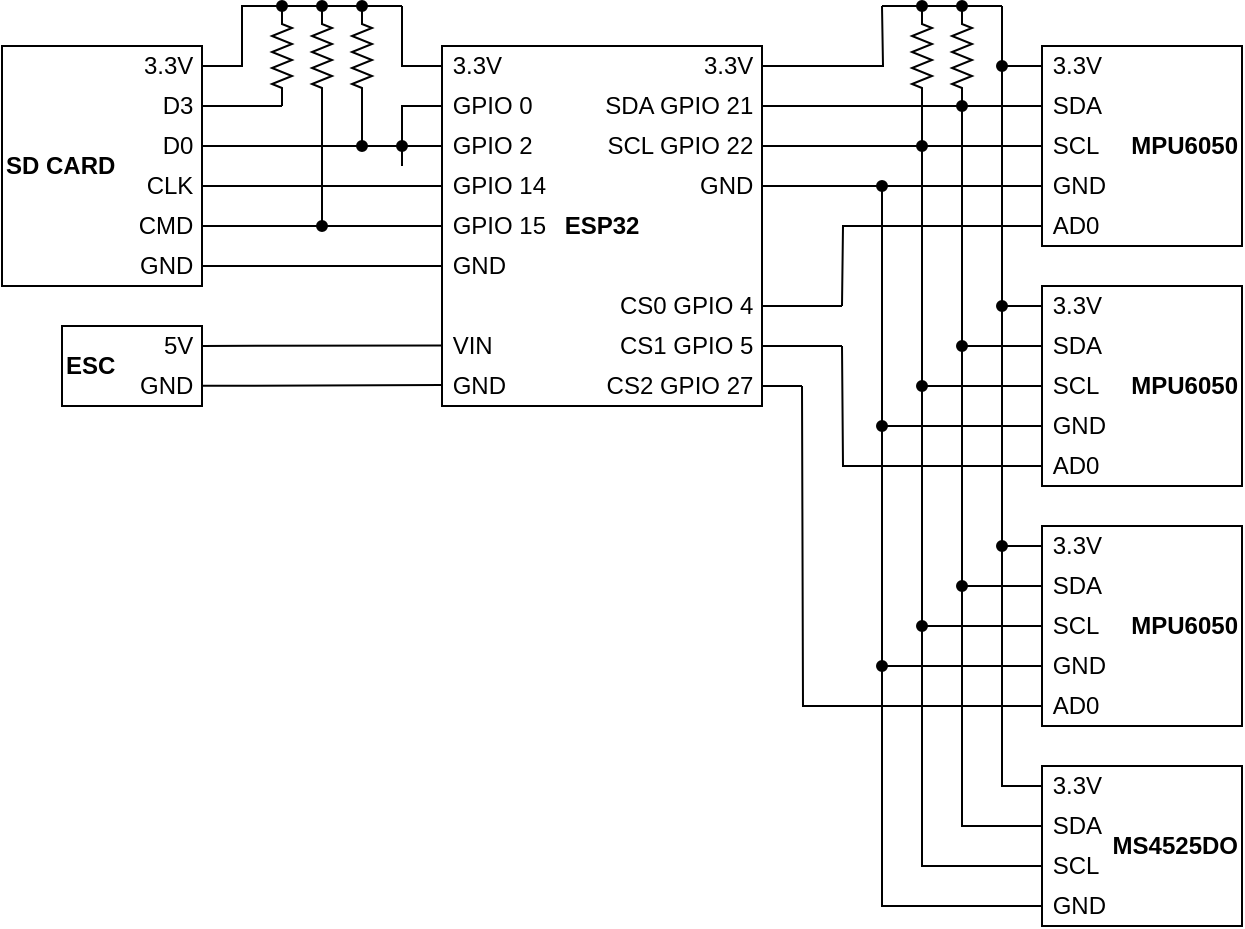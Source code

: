 <mxfile version="14.5.1" type="device"><diagram name="Page-1" id="7e0a89b8-554c-2b80-1dc8-d5c74ca68de4"><mxGraphModel dx="772" dy="595" grid="1" gridSize="10" guides="1" tooltips="1" connect="1" arrows="1" fold="1" page="1" pageScale="1" pageWidth="1100" pageHeight="850" background="#ffffff" math="0" shadow="0"><root><mxCell id="0"/><mxCell id="1" parent="0"/><mxCell id="5oM3pz7WHLiLX42ma1m--2" value="&lt;b&gt;ESP32&lt;/b&gt;" style="whiteSpace=wrap;html=1;align=center;" vertex="1" parent="1"><mxGeometry x="240" y="260" width="160" height="180" as="geometry"/></mxCell><mxCell id="5oM3pz7WHLiLX42ma1m--8" value="&amp;nbsp;GPIO 2&amp;nbsp;" style="text;html=1;align=left;verticalAlign=middle;resizable=0;points=[];autosize=1;" vertex="1" parent="1"><mxGeometry x="240" y="300" width="60" height="20" as="geometry"/></mxCell><mxCell id="5oM3pz7WHLiLX42ma1m--9" value="&amp;nbsp;GPIO 14&amp;nbsp;" style="text;html=1;align=left;verticalAlign=middle;resizable=0;points=[];autosize=1;" vertex="1" parent="1"><mxGeometry x="240" y="320" width="70" height="20" as="geometry"/></mxCell><mxCell id="5oM3pz7WHLiLX42ma1m--10" value="&amp;nbsp;GPIO 15&amp;nbsp;" style="text;html=1;align=left;verticalAlign=middle;resizable=0;points=[];autosize=1;" vertex="1" parent="1"><mxGeometry x="240" y="340" width="70" height="20" as="geometry"/></mxCell><mxCell id="5oM3pz7WHLiLX42ma1m--104" style="edgeStyle=orthogonalEdgeStyle;rounded=0;orthogonalLoop=1;jettySize=auto;html=1;endArrow=none;endFill=0;" edge="1" parent="1" source="5oM3pz7WHLiLX42ma1m--11"><mxGeometry relative="1" as="geometry"><mxPoint x="220" y="310" as="targetPoint"/></mxGeometry></mxCell><mxCell id="5oM3pz7WHLiLX42ma1m--11" value="&amp;nbsp;GPIO 0&amp;nbsp;" style="text;html=1;align=left;verticalAlign=middle;resizable=0;points=[];autosize=1;" vertex="1" parent="1"><mxGeometry x="240" y="280" width="60" height="20" as="geometry"/></mxCell><mxCell id="5oM3pz7WHLiLX42ma1m--112" style="edgeStyle=orthogonalEdgeStyle;rounded=0;orthogonalLoop=1;jettySize=auto;html=1;endArrow=none;endFill=0;" edge="1" parent="1" source="5oM3pz7WHLiLX42ma1m--12"><mxGeometry relative="1" as="geometry"><mxPoint x="460" y="240" as="targetPoint"/></mxGeometry></mxCell><mxCell id="5oM3pz7WHLiLX42ma1m--12" value="3.3V&amp;nbsp;" style="text;html=1;align=right;verticalAlign=middle;resizable=0;points=[];autosize=1;" vertex="1" parent="1"><mxGeometry x="360" y="260" width="40" height="20" as="geometry"/></mxCell><mxCell id="5oM3pz7WHLiLX42ma1m--13" value="SDA GPIO 21&amp;nbsp;" style="text;html=1;align=right;verticalAlign=middle;resizable=0;points=[];autosize=1;" vertex="1" parent="1"><mxGeometry x="310" y="280" width="90" height="20" as="geometry"/></mxCell><mxCell id="5oM3pz7WHLiLX42ma1m--14" value="SCL GPIO 22&amp;nbsp;" style="text;html=1;align=right;verticalAlign=middle;resizable=0;points=[];autosize=1;" vertex="1" parent="1"><mxGeometry x="310" y="300" width="90" height="20" as="geometry"/></mxCell><mxCell id="5oM3pz7WHLiLX42ma1m--15" value="&lt;b&gt;ESC&lt;/b&gt;" style="whiteSpace=wrap;html=1;align=left;" vertex="1" parent="1"><mxGeometry x="50" y="400" width="70" height="40" as="geometry"/></mxCell><mxCell id="5oM3pz7WHLiLX42ma1m--16" value="5V&amp;nbsp;" style="text;html=1;align=right;verticalAlign=middle;resizable=0;points=[];autosize=1;" vertex="1" parent="1"><mxGeometry x="90" y="400" width="30" height="20" as="geometry"/></mxCell><mxCell id="5oM3pz7WHLiLX42ma1m--17" value="GND&amp;nbsp;" style="text;html=1;align=right;verticalAlign=middle;resizable=0;points=[];autosize=1;" vertex="1" parent="1"><mxGeometry x="70" y="420" width="50" height="20" as="geometry"/></mxCell><mxCell id="5oM3pz7WHLiLX42ma1m--18" style="edgeStyle=orthogonalEdgeStyle;orthogonalLoop=1;jettySize=auto;html=1;exitX=0.5;exitY=1;exitDx=0;exitDy=0;" edge="1" parent="1" source="5oM3pz7WHLiLX42ma1m--15" target="5oM3pz7WHLiLX42ma1m--15"><mxGeometry relative="1" as="geometry"/></mxCell><mxCell id="5oM3pz7WHLiLX42ma1m--22" value="&amp;nbsp;VIN" style="text;html=1;align=left;verticalAlign=middle;resizable=0;points=[];autosize=1;" vertex="1" parent="1"><mxGeometry x="240" y="400" width="40" height="20" as="geometry"/></mxCell><mxCell id="5oM3pz7WHLiLX42ma1m--23" value="&amp;nbsp;GND" style="text;html=1;align=left;verticalAlign=middle;resizable=0;points=[];autosize=1;" vertex="1" parent="1"><mxGeometry x="240" y="420" width="50" height="20" as="geometry"/></mxCell><mxCell id="5oM3pz7WHLiLX42ma1m--26" value="" style="endArrow=none;html=1;" edge="1" parent="1" source="5oM3pz7WHLiLX42ma1m--17"><mxGeometry width="50" height="50" relative="1" as="geometry"><mxPoint x="200" y="429.5" as="sourcePoint"/><mxPoint x="240" y="429.5" as="targetPoint"/></mxGeometry></mxCell><mxCell id="5oM3pz7WHLiLX42ma1m--27" value="" style="endArrow=none;html=1;" edge="1" parent="1" source="5oM3pz7WHLiLX42ma1m--16"><mxGeometry width="50" height="50" relative="1" as="geometry"><mxPoint x="200" y="409.71" as="sourcePoint"/><mxPoint x="240" y="409.71" as="targetPoint"/></mxGeometry></mxCell><mxCell id="5oM3pz7WHLiLX42ma1m--228" style="edgeStyle=orthogonalEdgeStyle;rounded=0;sketch=0;orthogonalLoop=1;jettySize=auto;html=1;endArrow=none;endFill=0;" edge="1" parent="1" source="5oM3pz7WHLiLX42ma1m--28"><mxGeometry relative="1" as="geometry"><mxPoint x="440" y="390" as="targetPoint"/></mxGeometry></mxCell><mxCell id="5oM3pz7WHLiLX42ma1m--28" value="CS0 GPIO 4&amp;nbsp;" style="text;html=1;align=right;verticalAlign=middle;resizable=0;points=[];autosize=1;" vertex="1" parent="1"><mxGeometry x="310" y="380" width="90" height="20" as="geometry"/></mxCell><mxCell id="5oM3pz7WHLiLX42ma1m--227" style="edgeStyle=orthogonalEdgeStyle;rounded=0;sketch=0;orthogonalLoop=1;jettySize=auto;html=1;endArrow=none;endFill=0;" edge="1" parent="1" source="5oM3pz7WHLiLX42ma1m--29"><mxGeometry relative="1" as="geometry"><mxPoint x="440" y="410" as="targetPoint"/></mxGeometry></mxCell><mxCell id="5oM3pz7WHLiLX42ma1m--29" value="CS1 GPIO 5&amp;nbsp;" style="text;html=1;align=right;verticalAlign=middle;resizable=0;points=[];autosize=1;" vertex="1" parent="1"><mxGeometry x="310" y="400" width="90" height="20" as="geometry"/></mxCell><mxCell id="5oM3pz7WHLiLX42ma1m--226" style="edgeStyle=orthogonalEdgeStyle;rounded=0;sketch=0;orthogonalLoop=1;jettySize=auto;html=1;endArrow=none;endFill=0;" edge="1" parent="1" source="5oM3pz7WHLiLX42ma1m--30"><mxGeometry relative="1" as="geometry"><mxPoint x="420" y="430" as="targetPoint"/></mxGeometry></mxCell><mxCell id="5oM3pz7WHLiLX42ma1m--30" value="CS2 GPIO 27&amp;nbsp;" style="text;html=1;align=right;verticalAlign=middle;resizable=0;points=[];autosize=1;" vertex="1" parent="1"><mxGeometry x="310" y="420" width="90" height="20" as="geometry"/></mxCell><mxCell id="5oM3pz7WHLiLX42ma1m--43" value="" style="pointerEvents=1;verticalLabelPosition=bottom;shadow=0;dashed=0;align=center;html=1;verticalAlign=top;shape=mxgraph.electrical.resistors.resistor_2;rotation=-90;" vertex="1" parent="1"><mxGeometry x="175" y="260" width="50" height="10" as="geometry"/></mxCell><mxCell id="5oM3pz7WHLiLX42ma1m--78" style="edgeStyle=orthogonalEdgeStyle;rounded=0;orthogonalLoop=1;jettySize=auto;html=1;exitX=0;exitY=0.5;exitDx=0;exitDy=0;exitPerimeter=0;endArrow=none;endFill=0;" edge="1" parent="1" source="5oM3pz7WHLiLX42ma1m--79"><mxGeometry relative="1" as="geometry"><mxPoint x="179.857" y="350" as="targetPoint"/></mxGeometry></mxCell><mxCell id="5oM3pz7WHLiLX42ma1m--47" value="" style="pointerEvents=1;verticalLabelPosition=bottom;shadow=0;dashed=0;align=center;html=1;verticalAlign=top;shape=mxgraph.electrical.resistors.resistor_2;rotation=-90;" vertex="1" parent="1"><mxGeometry x="155" y="260" width="50" height="10" as="geometry"/></mxCell><mxCell id="5oM3pz7WHLiLX42ma1m--52" value="&lt;b&gt;SD CARD&lt;/b&gt;" style="rounded=0;whiteSpace=wrap;html=1;align=left;" vertex="1" parent="1"><mxGeometry x="20" y="260" width="100" height="120" as="geometry"/></mxCell><mxCell id="5oM3pz7WHLiLX42ma1m--216" style="edgeStyle=orthogonalEdgeStyle;rounded=0;sketch=0;orthogonalLoop=1;jettySize=auto;html=1;entryX=0;entryY=0.5;entryDx=0;entryDy=0;endArrow=none;endFill=0;" edge="1" parent="1" source="5oM3pz7WHLiLX42ma1m--54" target="5oM3pz7WHLiLX42ma1m--196"><mxGeometry relative="1" as="geometry"/></mxCell><mxCell id="5oM3pz7WHLiLX42ma1m--54" value="GND&amp;nbsp;" style="text;html=1;align=right;verticalAlign=middle;resizable=0;points=[];autosize=1;" vertex="1" parent="1"><mxGeometry x="350" y="320" width="50" height="20" as="geometry"/></mxCell><mxCell id="5oM3pz7WHLiLX42ma1m--56" value="&amp;nbsp;GND" style="text;html=1;align=left;verticalAlign=middle;resizable=0;points=[];autosize=1;" vertex="1" parent="1"><mxGeometry x="240" y="360" width="50" height="20" as="geometry"/></mxCell><mxCell id="5oM3pz7WHLiLX42ma1m--70" style="edgeStyle=orthogonalEdgeStyle;rounded=0;orthogonalLoop=1;jettySize=auto;html=1;endArrow=none;endFill=0;" edge="1" parent="1" source="5oM3pz7WHLiLX42ma1m--59" target="5oM3pz7WHLiLX42ma1m--10"><mxGeometry relative="1" as="geometry"><mxPoint x="180" y="350" as="targetPoint"/></mxGeometry></mxCell><mxCell id="5oM3pz7WHLiLX42ma1m--59" value="CMD&amp;nbsp;" style="text;html=1;align=right;verticalAlign=middle;resizable=0;points=[];autosize=1;" vertex="1" parent="1"><mxGeometry x="70" y="340" width="50" height="20" as="geometry"/></mxCell><mxCell id="5oM3pz7WHLiLX42ma1m--75" style="edgeStyle=orthogonalEdgeStyle;rounded=0;orthogonalLoop=1;jettySize=auto;html=1;endArrow=none;endFill=0;" edge="1" parent="1" source="5oM3pz7WHLiLX42ma1m--60"><mxGeometry relative="1" as="geometry"><mxPoint x="160" y="240" as="targetPoint"/><Array as="points"><mxPoint x="140" y="270"/><mxPoint x="140" y="240"/></Array></mxGeometry></mxCell><mxCell id="5oM3pz7WHLiLX42ma1m--60" value="3.3V&amp;nbsp;" style="text;html=1;align=right;verticalAlign=middle;resizable=0;points=[];autosize=1;" vertex="1" parent="1"><mxGeometry x="80" y="260" width="40" height="20" as="geometry"/></mxCell><mxCell id="5oM3pz7WHLiLX42ma1m--72" style="edgeStyle=orthogonalEdgeStyle;rounded=0;orthogonalLoop=1;jettySize=auto;html=1;endArrow=none;endFill=0;" edge="1" parent="1" source="5oM3pz7WHLiLX42ma1m--62"><mxGeometry relative="1" as="geometry"><mxPoint x="200" y="310" as="targetPoint"/></mxGeometry></mxCell><mxCell id="5oM3pz7WHLiLX42ma1m--62" value="D0&amp;nbsp;" style="text;html=1;align=right;verticalAlign=middle;resizable=0;points=[];autosize=1;" vertex="1" parent="1"><mxGeometry x="90" y="300" width="30" height="20" as="geometry"/></mxCell><mxCell id="5oM3pz7WHLiLX42ma1m--71" style="edgeStyle=orthogonalEdgeStyle;rounded=0;orthogonalLoop=1;jettySize=auto;html=1;endArrow=none;endFill=0;" edge="1" parent="1" source="5oM3pz7WHLiLX42ma1m--63" target="5oM3pz7WHLiLX42ma1m--9"><mxGeometry relative="1" as="geometry"/></mxCell><mxCell id="5oM3pz7WHLiLX42ma1m--63" value="CLK&amp;nbsp;" style="text;html=1;align=right;verticalAlign=middle;resizable=0;points=[];autosize=1;" vertex="1" parent="1"><mxGeometry x="80" y="320" width="40" height="20" as="geometry"/></mxCell><mxCell id="5oM3pz7WHLiLX42ma1m--66" style="edgeStyle=orthogonalEdgeStyle;rounded=0;orthogonalLoop=1;jettySize=auto;html=1;endArrow=none;endFill=0;" edge="1" parent="1" source="5oM3pz7WHLiLX42ma1m--64"><mxGeometry relative="1" as="geometry"><mxPoint x="240" y="370" as="targetPoint"/></mxGeometry></mxCell><mxCell id="5oM3pz7WHLiLX42ma1m--64" value="GND&amp;nbsp;" style="text;html=1;align=right;verticalAlign=middle;resizable=0;points=[];autosize=1;" vertex="1" parent="1"><mxGeometry x="70" y="360" width="50" height="20" as="geometry"/></mxCell><mxCell id="5oM3pz7WHLiLX42ma1m--96" style="edgeStyle=orthogonalEdgeStyle;rounded=0;orthogonalLoop=1;jettySize=auto;html=1;endArrow=none;endFill=0;" edge="1" parent="1" source="5oM3pz7WHLiLX42ma1m--67"><mxGeometry relative="1" as="geometry"><mxPoint x="220" y="240" as="targetPoint"/></mxGeometry></mxCell><mxCell id="5oM3pz7WHLiLX42ma1m--67" value="&amp;nbsp;3.3V" style="text;html=1;align=left;verticalAlign=middle;resizable=0;points=[];autosize=1;" vertex="1" parent="1"><mxGeometry x="240" y="260" width="40" height="20" as="geometry"/></mxCell><mxCell id="5oM3pz7WHLiLX42ma1m--79" value="" style="ellipse;whiteSpace=wrap;html=1;aspect=fixed;align=right;fillColor=#000000;" vertex="1" parent="1"><mxGeometry x="177.5" y="347.5" width="5" height="5" as="geometry"/></mxCell><mxCell id="5oM3pz7WHLiLX42ma1m--84" value="" style="ellipse;whiteSpace=wrap;html=1;aspect=fixed;align=right;fillColor=#000000;" vertex="1" parent="1"><mxGeometry x="197.5" y="307.5" width="5" height="5" as="geometry"/></mxCell><mxCell id="5oM3pz7WHLiLX42ma1m--85" style="edgeStyle=orthogonalEdgeStyle;rounded=0;orthogonalLoop=1;jettySize=auto;html=1;endArrow=none;endFill=0;" edge="1" parent="1" source="5oM3pz7WHLiLX42ma1m--8" target="5oM3pz7WHLiLX42ma1m--84"><mxGeometry relative="1" as="geometry"><mxPoint x="200" y="290" as="targetPoint"/><mxPoint x="240" y="310.029" as="sourcePoint"/></mxGeometry></mxCell><mxCell id="5oM3pz7WHLiLX42ma1m--92" value="" style="ellipse;whiteSpace=wrap;html=1;aspect=fixed;align=right;fillColor=#000000;" vertex="1" parent="1"><mxGeometry x="177.5" y="237.5" width="5" height="5" as="geometry"/></mxCell><mxCell id="5oM3pz7WHLiLX42ma1m--93" value="" style="ellipse;whiteSpace=wrap;html=1;aspect=fixed;align=right;fillColor=#000000;" vertex="1" parent="1"><mxGeometry x="197.5" y="237.5" width="5" height="5" as="geometry"/></mxCell><mxCell id="5oM3pz7WHLiLX42ma1m--97" value="" style="endArrow=none;html=1;" edge="1" parent="1"><mxGeometry width="50" height="50" relative="1" as="geometry"><mxPoint x="160" y="240" as="sourcePoint"/><mxPoint x="220" y="240" as="targetPoint"/></mxGeometry></mxCell><mxCell id="5oM3pz7WHLiLX42ma1m--100" value="" style="endArrow=none;html=1;entryX=0;entryY=0.5;entryDx=0;entryDy=0;entryPerimeter=0;exitX=0.5;exitY=0;exitDx=0;exitDy=0;" edge="1" parent="1" source="5oM3pz7WHLiLX42ma1m--79" target="5oM3pz7WHLiLX42ma1m--47"><mxGeometry width="50" height="50" relative="1" as="geometry"><mxPoint x="240" y="350" as="sourcePoint"/><mxPoint x="290" y="300" as="targetPoint"/></mxGeometry></mxCell><mxCell id="5oM3pz7WHLiLX42ma1m--101" value="" style="endArrow=none;html=1;entryX=1;entryY=0.5;entryDx=0;entryDy=0;entryPerimeter=0;exitX=0.5;exitY=1;exitDx=0;exitDy=0;" edge="1" parent="1" source="5oM3pz7WHLiLX42ma1m--92" target="5oM3pz7WHLiLX42ma1m--47"><mxGeometry width="50" height="50" relative="1" as="geometry"><mxPoint x="120" y="230" as="sourcePoint"/><mxPoint x="170" y="180" as="targetPoint"/></mxGeometry></mxCell><mxCell id="5oM3pz7WHLiLX42ma1m--102" value="" style="endArrow=none;html=1;entryX=0.5;entryY=1;entryDx=0;entryDy=0;exitX=1;exitY=0.5;exitDx=0;exitDy=0;exitPerimeter=0;" edge="1" parent="1" source="5oM3pz7WHLiLX42ma1m--43" target="5oM3pz7WHLiLX42ma1m--93"><mxGeometry width="50" height="50" relative="1" as="geometry"><mxPoint x="150" y="270" as="sourcePoint"/><mxPoint x="200" y="220" as="targetPoint"/></mxGeometry></mxCell><mxCell id="5oM3pz7WHLiLX42ma1m--103" value="" style="endArrow=none;html=1;exitX=0.5;exitY=0;exitDx=0;exitDy=0;entryX=0;entryY=0.5;entryDx=0;entryDy=0;entryPerimeter=0;" edge="1" parent="1" source="5oM3pz7WHLiLX42ma1m--84" target="5oM3pz7WHLiLX42ma1m--43"><mxGeometry width="50" height="50" relative="1" as="geometry"><mxPoint x="150" y="270" as="sourcePoint"/><mxPoint x="220" y="290" as="targetPoint"/></mxGeometry></mxCell><mxCell id="5oM3pz7WHLiLX42ma1m--105" value="" style="ellipse;whiteSpace=wrap;html=1;aspect=fixed;align=right;fillColor=#000000;" vertex="1" parent="1"><mxGeometry x="217.5" y="307.5" width="5" height="5" as="geometry"/></mxCell><mxCell id="5oM3pz7WHLiLX42ma1m--106" value="" style="pointerEvents=1;verticalLabelPosition=bottom;shadow=0;dashed=0;align=center;html=1;verticalAlign=top;shape=mxgraph.electrical.resistors.resistor_2;rotation=-90;" vertex="1" parent="1"><mxGeometry x="135" y="260" width="50" height="10" as="geometry"/></mxCell><mxCell id="5oM3pz7WHLiLX42ma1m--108" style="edgeStyle=orthogonalEdgeStyle;rounded=0;orthogonalLoop=1;jettySize=auto;html=1;endArrow=none;endFill=0;" edge="1" parent="1" source="5oM3pz7WHLiLX42ma1m--107"><mxGeometry relative="1" as="geometry"><mxPoint x="160" y="290" as="targetPoint"/></mxGeometry></mxCell><mxCell id="5oM3pz7WHLiLX42ma1m--107" value="D3&amp;nbsp;" style="text;html=1;align=right;verticalAlign=middle;resizable=0;points=[];autosize=1;" vertex="1" parent="1"><mxGeometry x="90" y="280" width="30" height="20" as="geometry"/></mxCell><mxCell id="5oM3pz7WHLiLX42ma1m--109" value="" style="ellipse;whiteSpace=wrap;html=1;aspect=fixed;align=right;fillColor=#000000;" vertex="1" parent="1"><mxGeometry x="157.5" y="237.5" width="5" height="5" as="geometry"/></mxCell><mxCell id="5oM3pz7WHLiLX42ma1m--110" value="" style="pointerEvents=1;verticalLabelPosition=bottom;shadow=0;dashed=0;align=center;html=1;verticalAlign=top;shape=mxgraph.electrical.resistors.resistor_2;rotation=-90;" vertex="1" parent="1"><mxGeometry x="455" y="260" width="50" height="10" as="geometry"/></mxCell><mxCell id="5oM3pz7WHLiLX42ma1m--111" value="" style="pointerEvents=1;verticalLabelPosition=bottom;shadow=0;dashed=0;align=center;html=1;verticalAlign=top;shape=mxgraph.electrical.resistors.resistor_2;rotation=-90;" vertex="1" parent="1"><mxGeometry x="475" y="260" width="50" height="10" as="geometry"/></mxCell><mxCell id="5oM3pz7WHLiLX42ma1m--113" value="" style="endArrow=none;html=1;" edge="1" parent="1"><mxGeometry width="50" height="50" relative="1" as="geometry"><mxPoint x="460" y="240" as="sourcePoint"/><mxPoint x="520" y="240" as="targetPoint"/></mxGeometry></mxCell><mxCell id="5oM3pz7WHLiLX42ma1m--115" value="" style="ellipse;whiteSpace=wrap;html=1;aspect=fixed;align=right;fillColor=#000000;" vertex="1" parent="1"><mxGeometry x="497.5" y="237.5" width="5" height="5" as="geometry"/></mxCell><mxCell id="5oM3pz7WHLiLX42ma1m--116" value="" style="ellipse;whiteSpace=wrap;html=1;aspect=fixed;align=right;fillColor=#000000;" vertex="1" parent="1"><mxGeometry x="477.5" y="237.5" width="5" height="5" as="geometry"/></mxCell><mxCell id="5oM3pz7WHLiLX42ma1m--117" value="" style="ellipse;whiteSpace=wrap;html=1;aspect=fixed;align=right;fillColor=#000000;" vertex="1" parent="1"><mxGeometry x="497.5" y="287.5" width="5" height="5" as="geometry"/></mxCell><mxCell id="5oM3pz7WHLiLX42ma1m--118" value="" style="ellipse;whiteSpace=wrap;html=1;aspect=fixed;align=right;fillColor=#000000;" vertex="1" parent="1"><mxGeometry x="477.5" y="307.5" width="5" height="5" as="geometry"/></mxCell><mxCell id="5oM3pz7WHLiLX42ma1m--122" value="&lt;b&gt;MPU6050&lt;/b&gt;" style="rounded=0;whiteSpace=wrap;html=1;align=right;fillColor=#FFFFFF;" vertex="1" parent="1"><mxGeometry x="540" y="260" width="100" height="100" as="geometry"/></mxCell><mxCell id="5oM3pz7WHLiLX42ma1m--152" style="edgeStyle=orthogonalEdgeStyle;rounded=0;orthogonalLoop=1;jettySize=auto;html=1;endArrow=none;endFill=0;" edge="1" parent="1" source="5oM3pz7WHLiLX42ma1m--123"><mxGeometry relative="1" as="geometry"><mxPoint x="520" y="240" as="targetPoint"/></mxGeometry></mxCell><mxCell id="5oM3pz7WHLiLX42ma1m--123" value="&amp;nbsp;3.3V&amp;nbsp;" style="text;html=1;align=left;verticalAlign=middle;resizable=0;points=[];autosize=1;" vertex="1" parent="1"><mxGeometry x="540" y="260" width="50" height="20" as="geometry"/></mxCell><mxCell id="5oM3pz7WHLiLX42ma1m--213" style="edgeStyle=orthogonalEdgeStyle;rounded=0;sketch=0;orthogonalLoop=1;jettySize=auto;html=1;endArrow=none;endFill=0;" edge="1" parent="1" source="5oM3pz7WHLiLX42ma1m--124" target="5oM3pz7WHLiLX42ma1m--14"><mxGeometry relative="1" as="geometry"/></mxCell><mxCell id="5oM3pz7WHLiLX42ma1m--124" value="&amp;nbsp;SCL" style="text;html=1;align=left;verticalAlign=middle;resizable=0;points=[];autosize=1;" vertex="1" parent="1"><mxGeometry x="540" y="300" width="40" height="20" as="geometry"/></mxCell><mxCell id="5oM3pz7WHLiLX42ma1m--223" style="edgeStyle=orthogonalEdgeStyle;rounded=0;sketch=0;orthogonalLoop=1;jettySize=auto;html=1;endArrow=none;endFill=0;" edge="1" parent="1" source="5oM3pz7WHLiLX42ma1m--125"><mxGeometry relative="1" as="geometry"><mxPoint x="440" y="390" as="targetPoint"/></mxGeometry></mxCell><mxCell id="5oM3pz7WHLiLX42ma1m--125" value="&amp;nbsp;AD0" style="text;html=1;align=left;verticalAlign=middle;resizable=0;points=[];autosize=1;" vertex="1" parent="1"><mxGeometry x="540" y="340" width="40" height="20" as="geometry"/></mxCell><mxCell id="5oM3pz7WHLiLX42ma1m--212" style="edgeStyle=orthogonalEdgeStyle;rounded=0;sketch=0;orthogonalLoop=1;jettySize=auto;html=1;endArrow=none;endFill=0;" edge="1" parent="1" source="5oM3pz7WHLiLX42ma1m--126" target="5oM3pz7WHLiLX42ma1m--13"><mxGeometry relative="1" as="geometry"/></mxCell><mxCell id="5oM3pz7WHLiLX42ma1m--126" value="&amp;nbsp;SDA" style="text;html=1;align=left;verticalAlign=middle;resizable=0;points=[];autosize=1;" vertex="1" parent="1"><mxGeometry x="540" y="280" width="40" height="20" as="geometry"/></mxCell><mxCell id="5oM3pz7WHLiLX42ma1m--217" style="edgeStyle=orthogonalEdgeStyle;rounded=0;sketch=0;orthogonalLoop=1;jettySize=auto;html=1;entryX=1;entryY=0.5;entryDx=0;entryDy=0;endArrow=none;endFill=0;" edge="1" parent="1" source="5oM3pz7WHLiLX42ma1m--127" target="5oM3pz7WHLiLX42ma1m--196"><mxGeometry relative="1" as="geometry"/></mxCell><mxCell id="5oM3pz7WHLiLX42ma1m--127" value="&amp;nbsp;GND" style="text;html=1;align=left;verticalAlign=middle;resizable=0;points=[];autosize=1;" vertex="1" parent="1"><mxGeometry x="540" y="320" width="50" height="20" as="geometry"/></mxCell><mxCell id="5oM3pz7WHLiLX42ma1m--128" value="&lt;b&gt;MPU6050&lt;/b&gt;" style="rounded=0;whiteSpace=wrap;html=1;align=right;fillColor=#FFFFFF;" vertex="1" parent="1"><mxGeometry x="540" y="380" width="100" height="100" as="geometry"/></mxCell><mxCell id="5oM3pz7WHLiLX42ma1m--153" style="edgeStyle=orthogonalEdgeStyle;rounded=0;orthogonalLoop=1;jettySize=auto;html=1;endArrow=none;endFill=0;" edge="1" parent="1" source="5oM3pz7WHLiLX42ma1m--129"><mxGeometry relative="1" as="geometry"><mxPoint x="520" y="270" as="targetPoint"/></mxGeometry></mxCell><mxCell id="5oM3pz7WHLiLX42ma1m--129" value="&amp;nbsp;3.3V&amp;nbsp;" style="text;html=1;align=left;verticalAlign=middle;resizable=0;points=[];autosize=1;" vertex="1" parent="1"><mxGeometry x="540" y="380" width="50" height="20" as="geometry"/></mxCell><mxCell id="5oM3pz7WHLiLX42ma1m--202" style="edgeStyle=orthogonalEdgeStyle;curved=0;rounded=1;sketch=0;orthogonalLoop=1;jettySize=auto;html=1;entryX=1;entryY=0.5;entryDx=0;entryDy=0;endArrow=none;endFill=0;" edge="1" parent="1" source="5oM3pz7WHLiLX42ma1m--130" target="5oM3pz7WHLiLX42ma1m--195"><mxGeometry relative="1" as="geometry"/></mxCell><mxCell id="5oM3pz7WHLiLX42ma1m--130" value="&amp;nbsp;SCL" style="text;html=1;align=left;verticalAlign=middle;resizable=0;points=[];autosize=1;" vertex="1" parent="1"><mxGeometry x="540" y="420" width="40" height="20" as="geometry"/></mxCell><mxCell id="5oM3pz7WHLiLX42ma1m--224" style="edgeStyle=orthogonalEdgeStyle;rounded=0;sketch=0;orthogonalLoop=1;jettySize=auto;html=1;endArrow=none;endFill=0;" edge="1" parent="1" source="5oM3pz7WHLiLX42ma1m--131"><mxGeometry relative="1" as="geometry"><mxPoint x="440" y="410" as="targetPoint"/></mxGeometry></mxCell><mxCell id="5oM3pz7WHLiLX42ma1m--131" value="&amp;nbsp;AD0" style="text;html=1;align=left;verticalAlign=middle;resizable=0;points=[];autosize=1;" vertex="1" parent="1"><mxGeometry x="540" y="460" width="40" height="20" as="geometry"/></mxCell><mxCell id="5oM3pz7WHLiLX42ma1m--201" style="edgeStyle=orthogonalEdgeStyle;curved=0;rounded=1;sketch=0;orthogonalLoop=1;jettySize=auto;html=1;entryX=1;entryY=0.5;entryDx=0;entryDy=0;endArrow=none;endFill=0;" edge="1" parent="1" source="5oM3pz7WHLiLX42ma1m--132" target="5oM3pz7WHLiLX42ma1m--194"><mxGeometry relative="1" as="geometry"/></mxCell><mxCell id="5oM3pz7WHLiLX42ma1m--132" value="&amp;nbsp;SDA" style="text;html=1;align=left;verticalAlign=middle;resizable=0;points=[];autosize=1;" vertex="1" parent="1"><mxGeometry x="540" y="400" width="40" height="20" as="geometry"/></mxCell><mxCell id="5oM3pz7WHLiLX42ma1m--218" style="edgeStyle=orthogonalEdgeStyle;rounded=0;sketch=0;orthogonalLoop=1;jettySize=auto;html=1;entryX=1;entryY=0.5;entryDx=0;entryDy=0;endArrow=none;endFill=0;" edge="1" parent="1" source="5oM3pz7WHLiLX42ma1m--133" target="5oM3pz7WHLiLX42ma1m--197"><mxGeometry relative="1" as="geometry"/></mxCell><mxCell id="5oM3pz7WHLiLX42ma1m--133" value="&amp;nbsp;GND" style="text;html=1;align=left;verticalAlign=middle;resizable=0;points=[];autosize=1;" vertex="1" parent="1"><mxGeometry x="540" y="440" width="50" height="20" as="geometry"/></mxCell><mxCell id="5oM3pz7WHLiLX42ma1m--140" value="&lt;b&gt;MPU6050&lt;/b&gt;" style="rounded=0;whiteSpace=wrap;html=1;align=right;fillColor=#FFFFFF;" vertex="1" parent="1"><mxGeometry x="540" y="500" width="100" height="100" as="geometry"/></mxCell><mxCell id="5oM3pz7WHLiLX42ma1m--154" style="edgeStyle=orthogonalEdgeStyle;rounded=0;orthogonalLoop=1;jettySize=auto;html=1;endArrow=none;endFill=0;" edge="1" parent="1" source="5oM3pz7WHLiLX42ma1m--141"><mxGeometry relative="1" as="geometry"><mxPoint x="520" y="390" as="targetPoint"/></mxGeometry></mxCell><mxCell id="5oM3pz7WHLiLX42ma1m--141" value="&amp;nbsp;3.3V&amp;nbsp;" style="text;html=1;align=left;verticalAlign=middle;resizable=0;points=[];autosize=1;" vertex="1" parent="1"><mxGeometry x="540" y="500" width="50" height="20" as="geometry"/></mxCell><mxCell id="5oM3pz7WHLiLX42ma1m--204" style="edgeStyle=orthogonalEdgeStyle;curved=0;rounded=1;sketch=0;orthogonalLoop=1;jettySize=auto;html=1;entryX=1;entryY=0.5;entryDx=0;entryDy=0;endArrow=none;endFill=0;" edge="1" parent="1" source="5oM3pz7WHLiLX42ma1m--142" target="5oM3pz7WHLiLX42ma1m--198"><mxGeometry relative="1" as="geometry"/></mxCell><mxCell id="5oM3pz7WHLiLX42ma1m--142" value="&amp;nbsp;SCL" style="text;html=1;align=left;verticalAlign=middle;resizable=0;points=[];autosize=1;" vertex="1" parent="1"><mxGeometry x="540" y="540" width="40" height="20" as="geometry"/></mxCell><mxCell id="5oM3pz7WHLiLX42ma1m--225" style="edgeStyle=orthogonalEdgeStyle;rounded=0;sketch=0;orthogonalLoop=1;jettySize=auto;html=1;endArrow=none;endFill=0;" edge="1" parent="1" source="5oM3pz7WHLiLX42ma1m--143"><mxGeometry relative="1" as="geometry"><mxPoint x="420" y="430" as="targetPoint"/></mxGeometry></mxCell><mxCell id="5oM3pz7WHLiLX42ma1m--143" value="&amp;nbsp;AD0" style="text;html=1;align=left;verticalAlign=middle;resizable=0;points=[];autosize=1;" vertex="1" parent="1"><mxGeometry x="540" y="580" width="40" height="20" as="geometry"/></mxCell><mxCell id="5oM3pz7WHLiLX42ma1m--203" style="edgeStyle=orthogonalEdgeStyle;curved=0;rounded=1;sketch=0;orthogonalLoop=1;jettySize=auto;html=1;entryX=1;entryY=0.5;entryDx=0;entryDy=0;endArrow=none;endFill=0;" edge="1" parent="1" source="5oM3pz7WHLiLX42ma1m--144" target="5oM3pz7WHLiLX42ma1m--199"><mxGeometry relative="1" as="geometry"/></mxCell><mxCell id="5oM3pz7WHLiLX42ma1m--144" value="&amp;nbsp;SDA" style="text;html=1;align=left;verticalAlign=middle;resizable=0;points=[];autosize=1;" vertex="1" parent="1"><mxGeometry x="540" y="520" width="40" height="20" as="geometry"/></mxCell><mxCell id="5oM3pz7WHLiLX42ma1m--219" style="edgeStyle=orthogonalEdgeStyle;rounded=0;sketch=0;orthogonalLoop=1;jettySize=auto;html=1;entryX=1;entryY=0.5;entryDx=0;entryDy=0;endArrow=none;endFill=0;" edge="1" parent="1" source="5oM3pz7WHLiLX42ma1m--145" target="5oM3pz7WHLiLX42ma1m--200"><mxGeometry relative="1" as="geometry"/></mxCell><mxCell id="5oM3pz7WHLiLX42ma1m--145" value="&amp;nbsp;GND" style="text;html=1;align=left;verticalAlign=middle;resizable=0;points=[];autosize=1;" vertex="1" parent="1"><mxGeometry x="540" y="560" width="50" height="20" as="geometry"/></mxCell><mxCell id="5oM3pz7WHLiLX42ma1m--146" value="&lt;b&gt;MS4525DO&lt;/b&gt;" style="rounded=0;whiteSpace=wrap;html=1;align=right;fillColor=#FFFFFF;" vertex="1" parent="1"><mxGeometry x="540" y="620" width="100" height="80" as="geometry"/></mxCell><mxCell id="5oM3pz7WHLiLX42ma1m--155" style="edgeStyle=orthogonalEdgeStyle;rounded=0;orthogonalLoop=1;jettySize=auto;html=1;endArrow=none;endFill=0;" edge="1" parent="1" source="5oM3pz7WHLiLX42ma1m--147"><mxGeometry relative="1" as="geometry"><mxPoint x="520" y="510" as="targetPoint"/></mxGeometry></mxCell><mxCell id="5oM3pz7WHLiLX42ma1m--147" value="&amp;nbsp;3.3V&amp;nbsp;" style="text;html=1;align=left;verticalAlign=middle;resizable=0;points=[];autosize=1;" vertex="1" parent="1"><mxGeometry x="540" y="620" width="50" height="20" as="geometry"/></mxCell><mxCell id="5oM3pz7WHLiLX42ma1m--206" style="edgeStyle=orthogonalEdgeStyle;rounded=0;sketch=0;orthogonalLoop=1;jettySize=auto;html=1;entryX=0.5;entryY=1;entryDx=0;entryDy=0;endArrow=none;endFill=0;" edge="1" parent="1" source="5oM3pz7WHLiLX42ma1m--148" target="5oM3pz7WHLiLX42ma1m--198"><mxGeometry relative="1" as="geometry"/></mxCell><mxCell id="5oM3pz7WHLiLX42ma1m--148" value="&amp;nbsp;SCL" style="text;html=1;align=left;verticalAlign=middle;resizable=0;points=[];autosize=1;" vertex="1" parent="1"><mxGeometry x="540" y="660" width="40" height="20" as="geometry"/></mxCell><mxCell id="5oM3pz7WHLiLX42ma1m--205" style="edgeStyle=orthogonalEdgeStyle;rounded=0;sketch=0;orthogonalLoop=1;jettySize=auto;html=1;entryX=0.5;entryY=1;entryDx=0;entryDy=0;endArrow=none;endFill=0;elbow=vertical;" edge="1" parent="1" source="5oM3pz7WHLiLX42ma1m--150" target="5oM3pz7WHLiLX42ma1m--199"><mxGeometry relative="1" as="geometry"/></mxCell><mxCell id="5oM3pz7WHLiLX42ma1m--150" value="&amp;nbsp;SDA" style="text;html=1;align=left;verticalAlign=middle;resizable=0;points=[];autosize=1;" vertex="1" parent="1"><mxGeometry x="540" y="640" width="40" height="20" as="geometry"/></mxCell><mxCell id="5oM3pz7WHLiLX42ma1m--220" style="edgeStyle=orthogonalEdgeStyle;rounded=0;sketch=0;orthogonalLoop=1;jettySize=auto;html=1;entryX=0.5;entryY=1;entryDx=0;entryDy=0;endArrow=none;endFill=0;" edge="1" parent="1" source="5oM3pz7WHLiLX42ma1m--151" target="5oM3pz7WHLiLX42ma1m--200"><mxGeometry relative="1" as="geometry"/></mxCell><mxCell id="5oM3pz7WHLiLX42ma1m--151" value="&amp;nbsp;GND" style="text;html=1;align=left;verticalAlign=middle;resizable=0;points=[];autosize=1;" vertex="1" parent="1"><mxGeometry x="540" y="680" width="50" height="20" as="geometry"/></mxCell><mxCell id="5oM3pz7WHLiLX42ma1m--156" value="" style="ellipse;whiteSpace=wrap;html=1;aspect=fixed;align=right;fillColor=#000000;" vertex="1" parent="1"><mxGeometry x="517.5" y="267.5" width="5" height="5" as="geometry"/></mxCell><mxCell id="5oM3pz7WHLiLX42ma1m--165" value="" style="ellipse;whiteSpace=wrap;html=1;aspect=fixed;align=right;fillColor=#000000;" vertex="1" parent="1"><mxGeometry x="517.5" y="387.5" width="5" height="5" as="geometry"/></mxCell><mxCell id="5oM3pz7WHLiLX42ma1m--166" value="" style="ellipse;whiteSpace=wrap;html=1;aspect=fixed;align=right;fillColor=#000000;" vertex="1" parent="1"><mxGeometry x="517.5" y="507.5" width="5" height="5" as="geometry"/></mxCell><mxCell id="5oM3pz7WHLiLX42ma1m--210" style="edgeStyle=orthogonalEdgeStyle;rounded=0;sketch=0;orthogonalLoop=1;jettySize=auto;html=1;entryX=0.5;entryY=1;entryDx=0;entryDy=0;endArrow=none;endFill=0;" edge="1" parent="1" source="5oM3pz7WHLiLX42ma1m--194" target="5oM3pz7WHLiLX42ma1m--117"><mxGeometry relative="1" as="geometry"/></mxCell><mxCell id="5oM3pz7WHLiLX42ma1m--194" value="" style="ellipse;whiteSpace=wrap;html=1;aspect=fixed;align=right;fillColor=#000000;" vertex="1" parent="1"><mxGeometry x="497.5" y="407.5" width="5" height="5" as="geometry"/></mxCell><mxCell id="5oM3pz7WHLiLX42ma1m--209" style="edgeStyle=orthogonalEdgeStyle;rounded=0;sketch=0;orthogonalLoop=1;jettySize=auto;html=1;entryX=0.5;entryY=1;entryDx=0;entryDy=0;endArrow=none;endFill=0;" edge="1" parent="1" source="5oM3pz7WHLiLX42ma1m--195" target="5oM3pz7WHLiLX42ma1m--118"><mxGeometry relative="1" as="geometry"/></mxCell><mxCell id="5oM3pz7WHLiLX42ma1m--195" value="" style="ellipse;whiteSpace=wrap;html=1;aspect=fixed;align=right;fillColor=#000000;" vertex="1" parent="1"><mxGeometry x="477.5" y="427.5" width="5" height="5" as="geometry"/></mxCell><mxCell id="5oM3pz7WHLiLX42ma1m--196" value="" style="ellipse;whiteSpace=wrap;html=1;aspect=fixed;align=right;fillColor=#000000;" vertex="1" parent="1"><mxGeometry x="457.5" y="327.5" width="5" height="5" as="geometry"/></mxCell><mxCell id="5oM3pz7WHLiLX42ma1m--222" style="edgeStyle=orthogonalEdgeStyle;rounded=0;sketch=0;orthogonalLoop=1;jettySize=auto;html=1;entryX=0.5;entryY=1;entryDx=0;entryDy=0;endArrow=none;endFill=0;" edge="1" parent="1" source="5oM3pz7WHLiLX42ma1m--197" target="5oM3pz7WHLiLX42ma1m--196"><mxGeometry relative="1" as="geometry"/></mxCell><mxCell id="5oM3pz7WHLiLX42ma1m--197" value="" style="ellipse;whiteSpace=wrap;html=1;aspect=fixed;align=right;fillColor=#000000;" vertex="1" parent="1"><mxGeometry x="457.5" y="447.5" width="5" height="5" as="geometry"/></mxCell><mxCell id="5oM3pz7WHLiLX42ma1m--208" style="edgeStyle=orthogonalEdgeStyle;rounded=0;sketch=0;orthogonalLoop=1;jettySize=auto;html=1;entryX=0.5;entryY=1;entryDx=0;entryDy=0;endArrow=none;endFill=0;" edge="1" parent="1" source="5oM3pz7WHLiLX42ma1m--198" target="5oM3pz7WHLiLX42ma1m--195"><mxGeometry relative="1" as="geometry"/></mxCell><mxCell id="5oM3pz7WHLiLX42ma1m--198" value="" style="ellipse;whiteSpace=wrap;html=1;aspect=fixed;align=right;fillColor=#000000;" vertex="1" parent="1"><mxGeometry x="477.5" y="547.5" width="5" height="5" as="geometry"/></mxCell><mxCell id="5oM3pz7WHLiLX42ma1m--207" style="edgeStyle=orthogonalEdgeStyle;rounded=0;sketch=0;orthogonalLoop=1;jettySize=auto;html=1;entryX=0.5;entryY=1;entryDx=0;entryDy=0;endArrow=none;endFill=0;" edge="1" parent="1" source="5oM3pz7WHLiLX42ma1m--199" target="5oM3pz7WHLiLX42ma1m--194"><mxGeometry relative="1" as="geometry"/></mxCell><mxCell id="5oM3pz7WHLiLX42ma1m--199" value="" style="ellipse;whiteSpace=wrap;html=1;aspect=fixed;align=right;fillColor=#000000;" vertex="1" parent="1"><mxGeometry x="497.5" y="527.5" width="5" height="5" as="geometry"/></mxCell><mxCell id="5oM3pz7WHLiLX42ma1m--221" style="edgeStyle=orthogonalEdgeStyle;rounded=0;sketch=0;orthogonalLoop=1;jettySize=auto;html=1;entryX=0.5;entryY=1;entryDx=0;entryDy=0;endArrow=none;endFill=0;" edge="1" parent="1" source="5oM3pz7WHLiLX42ma1m--200" target="5oM3pz7WHLiLX42ma1m--197"><mxGeometry relative="1" as="geometry"/></mxCell><mxCell id="5oM3pz7WHLiLX42ma1m--200" value="" style="ellipse;whiteSpace=wrap;html=1;aspect=fixed;align=right;fillColor=#000000;" vertex="1" parent="1"><mxGeometry x="457.5" y="567.5" width="5" height="5" as="geometry"/></mxCell><mxCell id="5oM3pz7WHLiLX42ma1m--214" value="" style="endArrow=none;html=1;" edge="1" parent="1"><mxGeometry width="50" height="50" relative="1" as="geometry"><mxPoint x="480" y="310" as="sourcePoint"/><mxPoint x="480" y="290" as="targetPoint"/></mxGeometry></mxCell></root></mxGraphModel></diagram></mxfile>